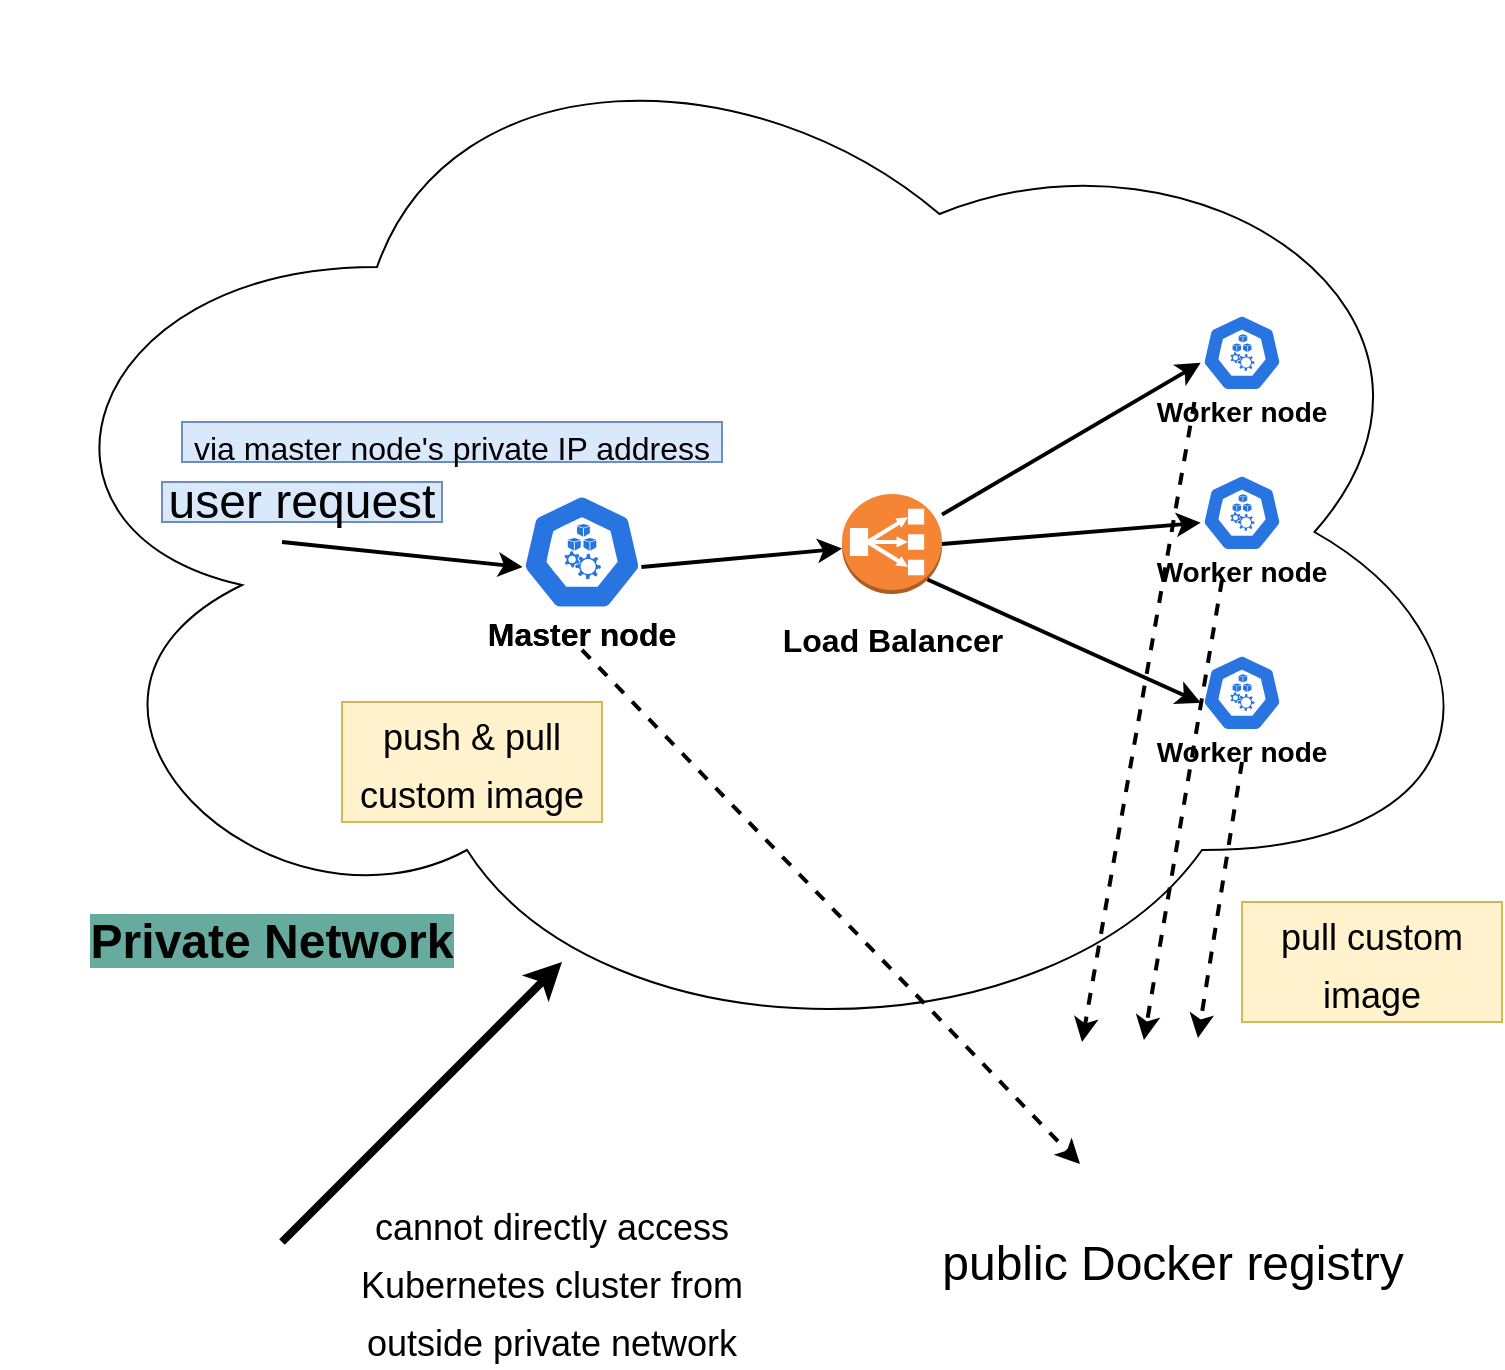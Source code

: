 <mxfile version="13.0.6" type="device"><diagram id="qLuFebP-TUXQPcrKv2zW" name="Page-1"><mxGraphModel dx="1422" dy="791" grid="1" gridSize="10" guides="1" tooltips="1" connect="1" arrows="1" fold="1" page="1" pageScale="1" pageWidth="850" pageHeight="1100" math="0" shadow="0"><root><mxCell id="0"/><mxCell id="1" parent="0"/><mxCell id="A7diQY-CEOmYIxeDdy-F-1" value="" style="ellipse;shape=cloud;whiteSpace=wrap;html=1;" vertex="1" parent="1"><mxGeometry x="30" y="30" width="750" height="530" as="geometry"/></mxCell><mxCell id="A7diQY-CEOmYIxeDdy-F-2" value="&lt;span style=&quot;background-color: rgb(103, 171, 159); font-size: 24px;&quot;&gt;Private Network&lt;/span&gt;" style="text;html=1;strokeColor=none;fillColor=none;align=center;verticalAlign=middle;whiteSpace=wrap;rounded=0;fontStyle=1;fontSize=24;" vertex="1" parent="1"><mxGeometry x="70" y="490" width="190" height="20" as="geometry"/></mxCell><mxCell id="A7diQY-CEOmYIxeDdy-F-7" value="&lt;font style=&quot;font-size: 18px&quot;&gt;cannot directly access Kubernetes cluster from outside private network&lt;br&gt;&lt;/font&gt;" style="text;html=1;strokeColor=none;fillColor=none;align=center;verticalAlign=middle;whiteSpace=wrap;rounded=0;fontSize=24;" vertex="1" parent="1"><mxGeometry x="180" y="660" width="250" height="20" as="geometry"/></mxCell><mxCell id="A7diQY-CEOmYIxeDdy-F-10" value="" style="group" vertex="1" connectable="0" parent="1"><mxGeometry x="260" y="276" width="120" height="78" as="geometry"/></mxCell><mxCell id="A7diQY-CEOmYIxeDdy-F-8" value="" style="html=1;dashed=0;whitespace=wrap;fillColor=#2875E2;strokeColor=#ffffff;points=[[0.005,0.63,0],[0.1,0.2,0],[0.9,0.2,0],[0.5,0,0],[0.995,0.63,0],[0.72,0.99,0],[0.5,1,0],[0.28,0.99,0]];shape=mxgraph.kubernetes.icon;prIcon=node;fontSize=24;" vertex="1" parent="A7diQY-CEOmYIxeDdy-F-10"><mxGeometry x="30" width="60" height="58" as="geometry"/></mxCell><mxCell id="A7diQY-CEOmYIxeDdy-F-9" value="&lt;b&gt;&lt;font style=&quot;font-size: 16px&quot;&gt;Master node&lt;br&gt;&lt;/font&gt;&lt;/b&gt;" style="text;html=1;strokeColor=none;fillColor=none;align=center;verticalAlign=middle;whiteSpace=wrap;rounded=0;fontSize=24;" vertex="1" parent="A7diQY-CEOmYIxeDdy-F-10"><mxGeometry y="58" width="120" height="20" as="geometry"/></mxCell><mxCell id="A7diQY-CEOmYIxeDdy-F-12" value="" style="endArrow=classic;html=1;strokeWidth=2;fontSize=24;entryX=0.005;entryY=0.63;entryDx=0;entryDy=0;entryPerimeter=0;" edge="1" parent="1" target="A7diQY-CEOmYIxeDdy-F-8"><mxGeometry width="50" height="50" relative="1" as="geometry"><mxPoint x="170" y="300" as="sourcePoint"/><mxPoint x="220" y="250" as="targetPoint"/></mxGeometry></mxCell><mxCell id="A7diQY-CEOmYIxeDdy-F-13" value="user request" style="text;html=1;strokeColor=#6c8ebf;fillColor=#dae8fc;align=center;verticalAlign=middle;whiteSpace=wrap;rounded=0;fontSize=24;" vertex="1" parent="1"><mxGeometry x="110" y="270" width="140" height="20" as="geometry"/></mxCell><mxCell id="A7diQY-CEOmYIxeDdy-F-17" value="&lt;p style=&quot;line-height: 100%&quot;&gt;&lt;font style=&quot;font-size: 16px ; line-height: 50%&quot;&gt;via master node's private IP address&lt;br&gt;&lt;/font&gt;&lt;/p&gt;" style="text;html=1;strokeColor=#6c8ebf;fillColor=#dae8fc;align=center;verticalAlign=middle;whiteSpace=wrap;rounded=0;fontSize=24;" vertex="1" parent="1"><mxGeometry x="120" y="240" width="270" height="20" as="geometry"/></mxCell><mxCell id="A7diQY-CEOmYIxeDdy-F-20" value="" style="group" vertex="1" connectable="0" parent="1"><mxGeometry x="260" y="276" width="120" height="78" as="geometry"/></mxCell><mxCell id="A7diQY-CEOmYIxeDdy-F-21" value="" style="html=1;dashed=0;whitespace=wrap;fillColor=#2875E2;strokeColor=#ffffff;points=[[0.005,0.63,0],[0.1,0.2,0],[0.9,0.2,0],[0.5,0,0],[0.995,0.63,0],[0.72,0.99,0],[0.5,1,0],[0.28,0.99,0]];shape=mxgraph.kubernetes.icon;prIcon=node;fontSize=24;" vertex="1" parent="A7diQY-CEOmYIxeDdy-F-20"><mxGeometry x="30" width="60" height="58" as="geometry"/></mxCell><mxCell id="A7diQY-CEOmYIxeDdy-F-22" value="&lt;b&gt;&lt;font style=&quot;font-size: 16px&quot;&gt;Master node&lt;br&gt;&lt;/font&gt;&lt;/b&gt;" style="text;html=1;strokeColor=none;fillColor=none;align=center;verticalAlign=middle;whiteSpace=wrap;rounded=0;fontSize=24;" vertex="1" parent="A7diQY-CEOmYIxeDdy-F-20"><mxGeometry y="58" width="120" height="20" as="geometry"/></mxCell><mxCell id="A7diQY-CEOmYIxeDdy-F-26" value="" style="group" vertex="1" connectable="0" parent="1"><mxGeometry x="600" y="260" width="100" height="60" as="geometry"/></mxCell><mxCell id="A7diQY-CEOmYIxeDdy-F-27" value="" style="html=1;dashed=0;whitespace=wrap;fillColor=#2875E2;strokeColor=#ffffff;points=[[0.005,0.63,0],[0.1,0.2,0],[0.9,0.2,0],[0.5,0,0],[0.995,0.63,0],[0.72,0.99,0],[0.5,1,0],[0.28,0.99,0]];shape=mxgraph.kubernetes.icon;prIcon=node;fontSize=24;" vertex="1" parent="A7diQY-CEOmYIxeDdy-F-26"><mxGeometry x="29.167" y="6.154" width="41.667" height="38.462" as="geometry"/></mxCell><mxCell id="A7diQY-CEOmYIxeDdy-F-28" value="&lt;b&gt;&lt;font style=&quot;font-size: 14px&quot;&gt;Worker node&lt;br&gt;&lt;/font&gt;&lt;/b&gt;" style="text;html=1;strokeColor=none;fillColor=none;align=center;verticalAlign=middle;whiteSpace=wrap;rounded=0;fontSize=24;" vertex="1" parent="A7diQY-CEOmYIxeDdy-F-26"><mxGeometry y="44.615" width="100" height="15.385" as="geometry"/></mxCell><mxCell id="A7diQY-CEOmYIxeDdy-F-29" value="&lt;b&gt;&lt;font style=&quot;font-size: 16px&quot;&gt;&lt;font style=&quot;font-size: 16px&quot;&gt;Load Balancer&lt;/font&gt;&lt;br&gt;&lt;/font&gt;&lt;/b&gt;" style="outlineConnect=0;dashed=0;verticalLabelPosition=bottom;verticalAlign=top;align=center;html=1;shape=mxgraph.aws3.classic_load_balancer;fillColor=#F58534;gradientColor=none;fontSize=24;" vertex="1" parent="1"><mxGeometry x="450" y="276" width="50" height="50" as="geometry"/></mxCell><mxCell id="A7diQY-CEOmYIxeDdy-F-30" value="" style="group" vertex="1" connectable="0" parent="1"><mxGeometry x="600" y="180" width="100" height="60" as="geometry"/></mxCell><mxCell id="A7diQY-CEOmYIxeDdy-F-31" value="" style="html=1;dashed=0;whitespace=wrap;fillColor=#2875E2;strokeColor=#ffffff;points=[[0.005,0.63,0],[0.1,0.2,0],[0.9,0.2,0],[0.5,0,0],[0.995,0.63,0],[0.72,0.99,0],[0.5,1,0],[0.28,0.99,0]];shape=mxgraph.kubernetes.icon;prIcon=node;fontSize=24;" vertex="1" parent="A7diQY-CEOmYIxeDdy-F-30"><mxGeometry x="29.167" y="6.154" width="41.667" height="38.462" as="geometry"/></mxCell><mxCell id="A7diQY-CEOmYIxeDdy-F-32" value="&lt;b&gt;&lt;font style=&quot;font-size: 14px&quot;&gt;Worker node&lt;br&gt;&lt;/font&gt;&lt;/b&gt;" style="text;html=1;strokeColor=none;fillColor=none;align=center;verticalAlign=middle;whiteSpace=wrap;rounded=0;fontSize=24;" vertex="1" parent="A7diQY-CEOmYIxeDdy-F-30"><mxGeometry y="44.615" width="100" height="15.385" as="geometry"/></mxCell><mxCell id="A7diQY-CEOmYIxeDdy-F-33" value="" style="group" vertex="1" connectable="0" parent="1"><mxGeometry x="600" y="350" width="100" height="60" as="geometry"/></mxCell><mxCell id="A7diQY-CEOmYIxeDdy-F-34" value="" style="html=1;dashed=0;whitespace=wrap;fillColor=#2875E2;strokeColor=#ffffff;points=[[0.005,0.63,0],[0.1,0.2,0],[0.9,0.2,0],[0.5,0,0],[0.995,0.63,0],[0.72,0.99,0],[0.5,1,0],[0.28,0.99,0]];shape=mxgraph.kubernetes.icon;prIcon=node;fontSize=24;" vertex="1" parent="A7diQY-CEOmYIxeDdy-F-33"><mxGeometry x="29.167" y="6.154" width="41.667" height="38.462" as="geometry"/></mxCell><mxCell id="A7diQY-CEOmYIxeDdy-F-35" value="&lt;b&gt;&lt;font style=&quot;font-size: 14px&quot;&gt;Worker node&lt;br&gt;&lt;/font&gt;&lt;/b&gt;" style="text;html=1;strokeColor=none;fillColor=none;align=center;verticalAlign=middle;whiteSpace=wrap;rounded=0;fontSize=24;" vertex="1" parent="A7diQY-CEOmYIxeDdy-F-33"><mxGeometry y="44.615" width="100" height="15.385" as="geometry"/></mxCell><mxCell id="A7diQY-CEOmYIxeDdy-F-40" value="" style="endArrow=classic;html=1;strokeWidth=2;fontSize=24;exitX=0.995;exitY=0.63;exitDx=0;exitDy=0;exitPerimeter=0;" edge="1" parent="1" source="A7diQY-CEOmYIxeDdy-F-21" target="A7diQY-CEOmYIxeDdy-F-29"><mxGeometry width="50" height="50" relative="1" as="geometry"><mxPoint x="370" y="315" as="sourcePoint"/><mxPoint x="420" y="265" as="targetPoint"/></mxGeometry></mxCell><mxCell id="A7diQY-CEOmYIxeDdy-F-41" value="" style="endArrow=classic;html=1;strokeWidth=2;fontSize=24;entryX=0.005;entryY=0.63;entryDx=0;entryDy=0;entryPerimeter=0;" edge="1" parent="1" source="A7diQY-CEOmYIxeDdy-F-29" target="A7diQY-CEOmYIxeDdy-F-31"><mxGeometry width="50" height="50" relative="1" as="geometry"><mxPoint x="500" y="270" as="sourcePoint"/><mxPoint x="550" y="220" as="targetPoint"/></mxGeometry></mxCell><mxCell id="A7diQY-CEOmYIxeDdy-F-42" value="" style="endArrow=classic;html=1;strokeWidth=2;fontSize=24;exitX=1;exitY=0.5;exitDx=0;exitDy=0;exitPerimeter=0;entryX=0.005;entryY=0.63;entryDx=0;entryDy=0;entryPerimeter=0;" edge="1" parent="1" source="A7diQY-CEOmYIxeDdy-F-29" target="A7diQY-CEOmYIxeDdy-F-27"><mxGeometry width="50" height="50" relative="1" as="geometry"><mxPoint x="530" y="340" as="sourcePoint"/><mxPoint x="580" y="290" as="targetPoint"/></mxGeometry></mxCell><mxCell id="A7diQY-CEOmYIxeDdy-F-43" value="" style="endArrow=classic;html=1;strokeWidth=2;fontSize=24;exitX=0.855;exitY=0.855;exitDx=0;exitDy=0;exitPerimeter=0;entryX=0.005;entryY=0.63;entryDx=0;entryDy=0;entryPerimeter=0;" edge="1" parent="1" source="A7diQY-CEOmYIxeDdy-F-29" target="A7diQY-CEOmYIxeDdy-F-34"><mxGeometry width="50" height="50" relative="1" as="geometry"><mxPoint x="530" y="350" as="sourcePoint"/><mxPoint x="580" y="300" as="targetPoint"/></mxGeometry></mxCell><mxCell id="A7diQY-CEOmYIxeDdy-F-47" value="" style="endArrow=classic;html=1;strokeWidth=4;fontSize=24;" edge="1" parent="1"><mxGeometry width="50" height="50" relative="1" as="geometry"><mxPoint x="170" y="650" as="sourcePoint"/><mxPoint x="310" y="510" as="targetPoint"/></mxGeometry></mxCell><mxCell id="A7diQY-CEOmYIxeDdy-F-6" value="" style="shape=image;html=1;verticalAlign=top;verticalLabelPosition=bottom;labelBackgroundColor=#ffffff;imageAspect=0;aspect=fixed;image=https://cdn4.iconfinder.com/data/icons/icocentre-free-icons/114/f-cross_256-128.png;fontSize=24;" vertex="1" parent="1"><mxGeometry x="210" y="540" width="70" height="70" as="geometry"/></mxCell><mxCell id="A7diQY-CEOmYIxeDdy-F-48" value="public Docker registry" style="shape=image;html=1;verticalAlign=top;verticalLabelPosition=bottom;labelBackgroundColor=#ffffff;imageAspect=0;aspect=fixed;image=https://cdn3.iconfinder.com/data/icons/logos-and-brands-adobe/512/97_Docker-128.png;fontSize=24;" vertex="1" parent="1"><mxGeometry x="570" y="550" width="90" height="90" as="geometry"/></mxCell><mxCell id="A7diQY-CEOmYIxeDdy-F-50" value="" style="endArrow=classic;html=1;strokeWidth=2;fontSize=24;dashed=1;exitX=0.5;exitY=1;exitDx=0;exitDy=0;entryX=-0.011;entryY=0.678;entryDx=0;entryDy=0;entryPerimeter=0;" edge="1" parent="1" source="A7diQY-CEOmYIxeDdy-F-22" target="A7diQY-CEOmYIxeDdy-F-48"><mxGeometry width="50" height="50" relative="1" as="geometry"><mxPoint x="350" y="410" as="sourcePoint"/><mxPoint x="400" y="360" as="targetPoint"/></mxGeometry></mxCell><mxCell id="A7diQY-CEOmYIxeDdy-F-51" value="" style="endArrow=classic;html=1;strokeWidth=2;fontSize=24;dashed=1;exitX=0.5;exitY=1;exitDx=0;exitDy=0;entryX=0.644;entryY=-0.022;entryDx=0;entryDy=0;entryPerimeter=0;" edge="1" parent="1" source="A7diQY-CEOmYIxeDdy-F-35" target="A7diQY-CEOmYIxeDdy-F-48"><mxGeometry width="50" height="50" relative="1" as="geometry"><mxPoint x="650" y="410" as="sourcePoint"/><mxPoint x="899.01" y="667.02" as="targetPoint"/></mxGeometry></mxCell><mxCell id="A7diQY-CEOmYIxeDdy-F-52" value="" style="endArrow=classic;html=1;strokeWidth=2;fontSize=24;dashed=1;exitX=0.4;exitY=0.935;exitDx=0;exitDy=0;entryX=0.344;entryY=-0.011;entryDx=0;entryDy=0;entryPerimeter=0;exitPerimeter=0;" edge="1" parent="1" source="A7diQY-CEOmYIxeDdy-F-28" target="A7diQY-CEOmYIxeDdy-F-48"><mxGeometry width="50" height="50" relative="1" as="geometry"><mxPoint x="621.25" y="320.0" as="sourcePoint"/><mxPoint x="608.75" y="460" as="targetPoint"/></mxGeometry></mxCell><mxCell id="A7diQY-CEOmYIxeDdy-F-53" value="" style="endArrow=classic;html=1;strokeWidth=2;fontSize=24;dashed=1;exitX=0.5;exitY=1;exitDx=0;exitDy=0;entryX=0;entryY=0;entryDx=0;entryDy=0;" edge="1" parent="1" target="A7diQY-CEOmYIxeDdy-F-48"><mxGeometry width="50" height="50" relative="1" as="geometry"><mxPoint x="626.22" y="230.0" as="sourcePoint"/><mxPoint x="590" y="460.99" as="targetPoint"/></mxGeometry></mxCell><mxCell id="A7diQY-CEOmYIxeDdy-F-54" value="&lt;font style=&quot;font-size: 18px&quot;&gt;pull custom image&lt;br&gt;&lt;/font&gt;" style="text;html=1;strokeColor=#d6b656;fillColor=#fff2cc;align=center;verticalAlign=middle;whiteSpace=wrap;rounded=0;fontSize=24;" vertex="1" parent="1"><mxGeometry x="650" y="480" width="130" height="60" as="geometry"/></mxCell><mxCell id="A7diQY-CEOmYIxeDdy-F-55" value="&lt;font style=&quot;font-size: 18px&quot;&gt;push &amp;amp; pull custom image&lt;br&gt;&lt;/font&gt;" style="text;html=1;strokeColor=#d6b656;fillColor=#fff2cc;align=center;verticalAlign=middle;whiteSpace=wrap;rounded=0;fontSize=24;" vertex="1" parent="1"><mxGeometry x="200" y="380" width="130" height="60" as="geometry"/></mxCell></root></mxGraphModel></diagram></mxfile>